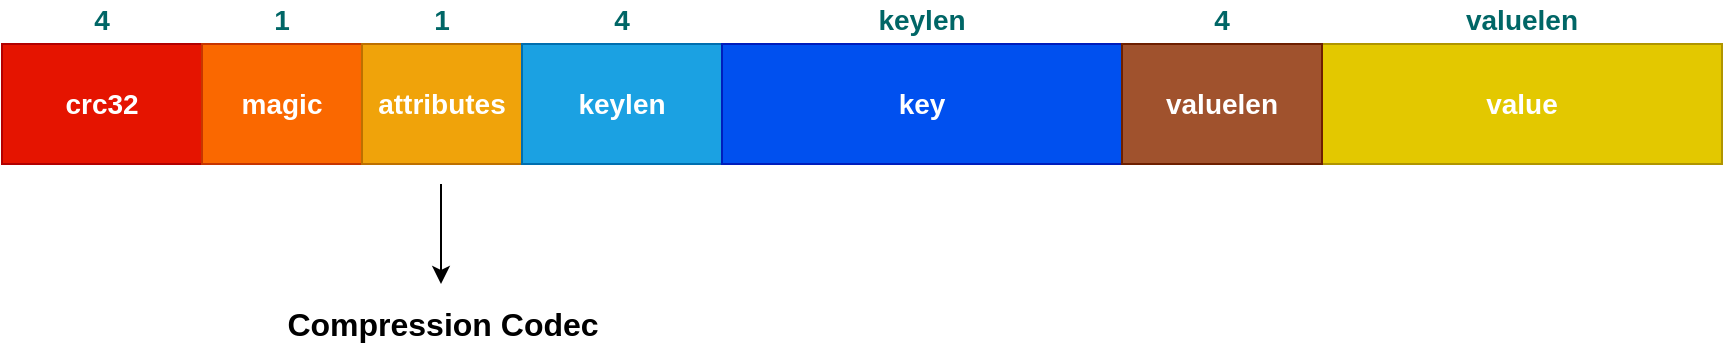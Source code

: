 <mxfile version="13.10.0" type="embed">
    <diagram id="lJLhYhTw24JWmHR-o6EK" name="Page-1">
        <mxGraphModel dx="642" dy="564" grid="1" gridSize="10" guides="1" tooltips="1" connect="1" arrows="1" fold="1" page="1" pageScale="1" pageWidth="850" pageHeight="1100" math="0" shadow="0">
            <root>
                <mxCell id="0"/>
                <mxCell id="1" parent="0"/>
                <mxCell id="2" value="crc32" style="rounded=0;whiteSpace=wrap;html=1;fontSize=14;fillColor=#e51400;strokeColor=#B20000;fontColor=#ffffff;fontStyle=1" vertex="1" parent="1">
                    <mxGeometry x="190" y="450" width="100" height="60" as="geometry"/>
                </mxCell>
                <mxCell id="3" value="magic" style="rounded=0;whiteSpace=wrap;html=1;fontSize=14;fillColor=#fa6800;strokeColor=#C73500;fontColor=#ffffff;fontStyle=1" vertex="1" parent="1">
                    <mxGeometry x="290" y="450" width="80" height="60" as="geometry"/>
                </mxCell>
                <mxCell id="4" value="attributes" style="rounded=0;whiteSpace=wrap;html=1;fontSize=14;fillColor=#f0a30a;strokeColor=#BD7000;fontColor=#ffffff;fontStyle=1" vertex="1" parent="1">
                    <mxGeometry x="370" y="450" width="80" height="60" as="geometry"/>
                </mxCell>
                <mxCell id="6" value="4" style="text;html=1;strokeColor=none;fillColor=none;align=center;verticalAlign=middle;whiteSpace=wrap;rounded=0;fontSize=14;fontStyle=1;fontColor=#006666;" vertex="1" parent="1">
                    <mxGeometry x="220" y="428" width="40" height="20" as="geometry"/>
                </mxCell>
                <mxCell id="7" value="1" style="text;html=1;strokeColor=none;fillColor=none;align=center;verticalAlign=middle;whiteSpace=wrap;rounded=0;fontSize=14;fontStyle=1;fontColor=#006666;" vertex="1" parent="1">
                    <mxGeometry x="310" y="428" width="40" height="20" as="geometry"/>
                </mxCell>
                <mxCell id="8" value="1" style="text;html=1;strokeColor=none;fillColor=none;align=center;verticalAlign=middle;whiteSpace=wrap;rounded=0;fontSize=14;fontStyle=1;fontColor=#006666;" vertex="1" parent="1">
                    <mxGeometry x="390" y="428" width="40" height="20" as="geometry"/>
                </mxCell>
                <mxCell id="9" value="keylen" style="rounded=0;whiteSpace=wrap;html=1;fontSize=14;fillColor=#1ba1e2;strokeColor=#006EAF;fontColor=#ffffff;fontStyle=1" vertex="1" parent="1">
                    <mxGeometry x="450" y="450" width="100" height="60" as="geometry"/>
                </mxCell>
                <mxCell id="10" value="4" style="text;html=1;strokeColor=none;fillColor=none;align=center;verticalAlign=middle;whiteSpace=wrap;rounded=0;fontSize=14;fontStyle=1;fontColor=#006666;" vertex="1" parent="1">
                    <mxGeometry x="480" y="428" width="40" height="20" as="geometry"/>
                </mxCell>
                <mxCell id="11" value="value" style="rounded=0;whiteSpace=wrap;html=1;fontSize=14;fillColor=#e3c800;strokeColor=#B09500;fontColor=#ffffff;fontStyle=1" vertex="1" parent="1">
                    <mxGeometry x="850" y="450" width="200" height="60" as="geometry"/>
                </mxCell>
                <mxCell id="12" value="valuelen" style="text;html=1;strokeColor=none;fillColor=none;align=center;verticalAlign=middle;whiteSpace=wrap;rounded=0;fontSize=14;fontStyle=1;fontColor=#006666;" vertex="1" parent="1">
                    <mxGeometry x="910" y="428" width="80" height="20" as="geometry"/>
                </mxCell>
                <mxCell id="13" value="key" style="rounded=0;whiteSpace=wrap;html=1;fontSize=14;fillColor=#0050ef;strokeColor=#001DBC;fontColor=#ffffff;fontStyle=1" vertex="1" parent="1">
                    <mxGeometry x="550" y="450" width="200" height="60" as="geometry"/>
                </mxCell>
                <mxCell id="14" value="keylen" style="text;html=1;strokeColor=none;fillColor=none;align=center;verticalAlign=middle;whiteSpace=wrap;rounded=0;fontSize=14;fontStyle=1;fontColor=#006666;" vertex="1" parent="1">
                    <mxGeometry x="630" y="428" width="40" height="20" as="geometry"/>
                </mxCell>
                <mxCell id="15" value="valuelen" style="rounded=0;whiteSpace=wrap;html=1;fontSize=14;fillColor=#a0522d;strokeColor=#6D1F00;fontColor=#ffffff;fontStyle=1" vertex="1" parent="1">
                    <mxGeometry x="750" y="450" width="100" height="60" as="geometry"/>
                </mxCell>
                <mxCell id="16" value="4" style="text;html=1;strokeColor=none;fillColor=none;align=center;verticalAlign=middle;whiteSpace=wrap;rounded=0;fontSize=14;fontStyle=1;fontColor=#006666;" vertex="1" parent="1">
                    <mxGeometry x="780" y="428" width="40" height="20" as="geometry"/>
                </mxCell>
                <mxCell id="17" value="" style="endArrow=classic;html=1;" edge="1" parent="1">
                    <mxGeometry width="50" height="50" relative="1" as="geometry">
                        <mxPoint x="409.5" y="520" as="sourcePoint"/>
                        <mxPoint x="409.5" y="570" as="targetPoint"/>
                    </mxGeometry>
                </mxCell>
                <mxCell id="18" value="Compression Codec" style="text;html=1;strokeColor=none;fillColor=none;align=center;verticalAlign=middle;whiteSpace=wrap;rounded=0;fontSize=16;fontStyle=1;fontFamily=Helvetica;" vertex="1" parent="1">
                    <mxGeometry x="322.5" y="580" width="175" height="20" as="geometry"/>
                </mxCell>
            </root>
        </mxGraphModel>
    </diagram>
</mxfile>